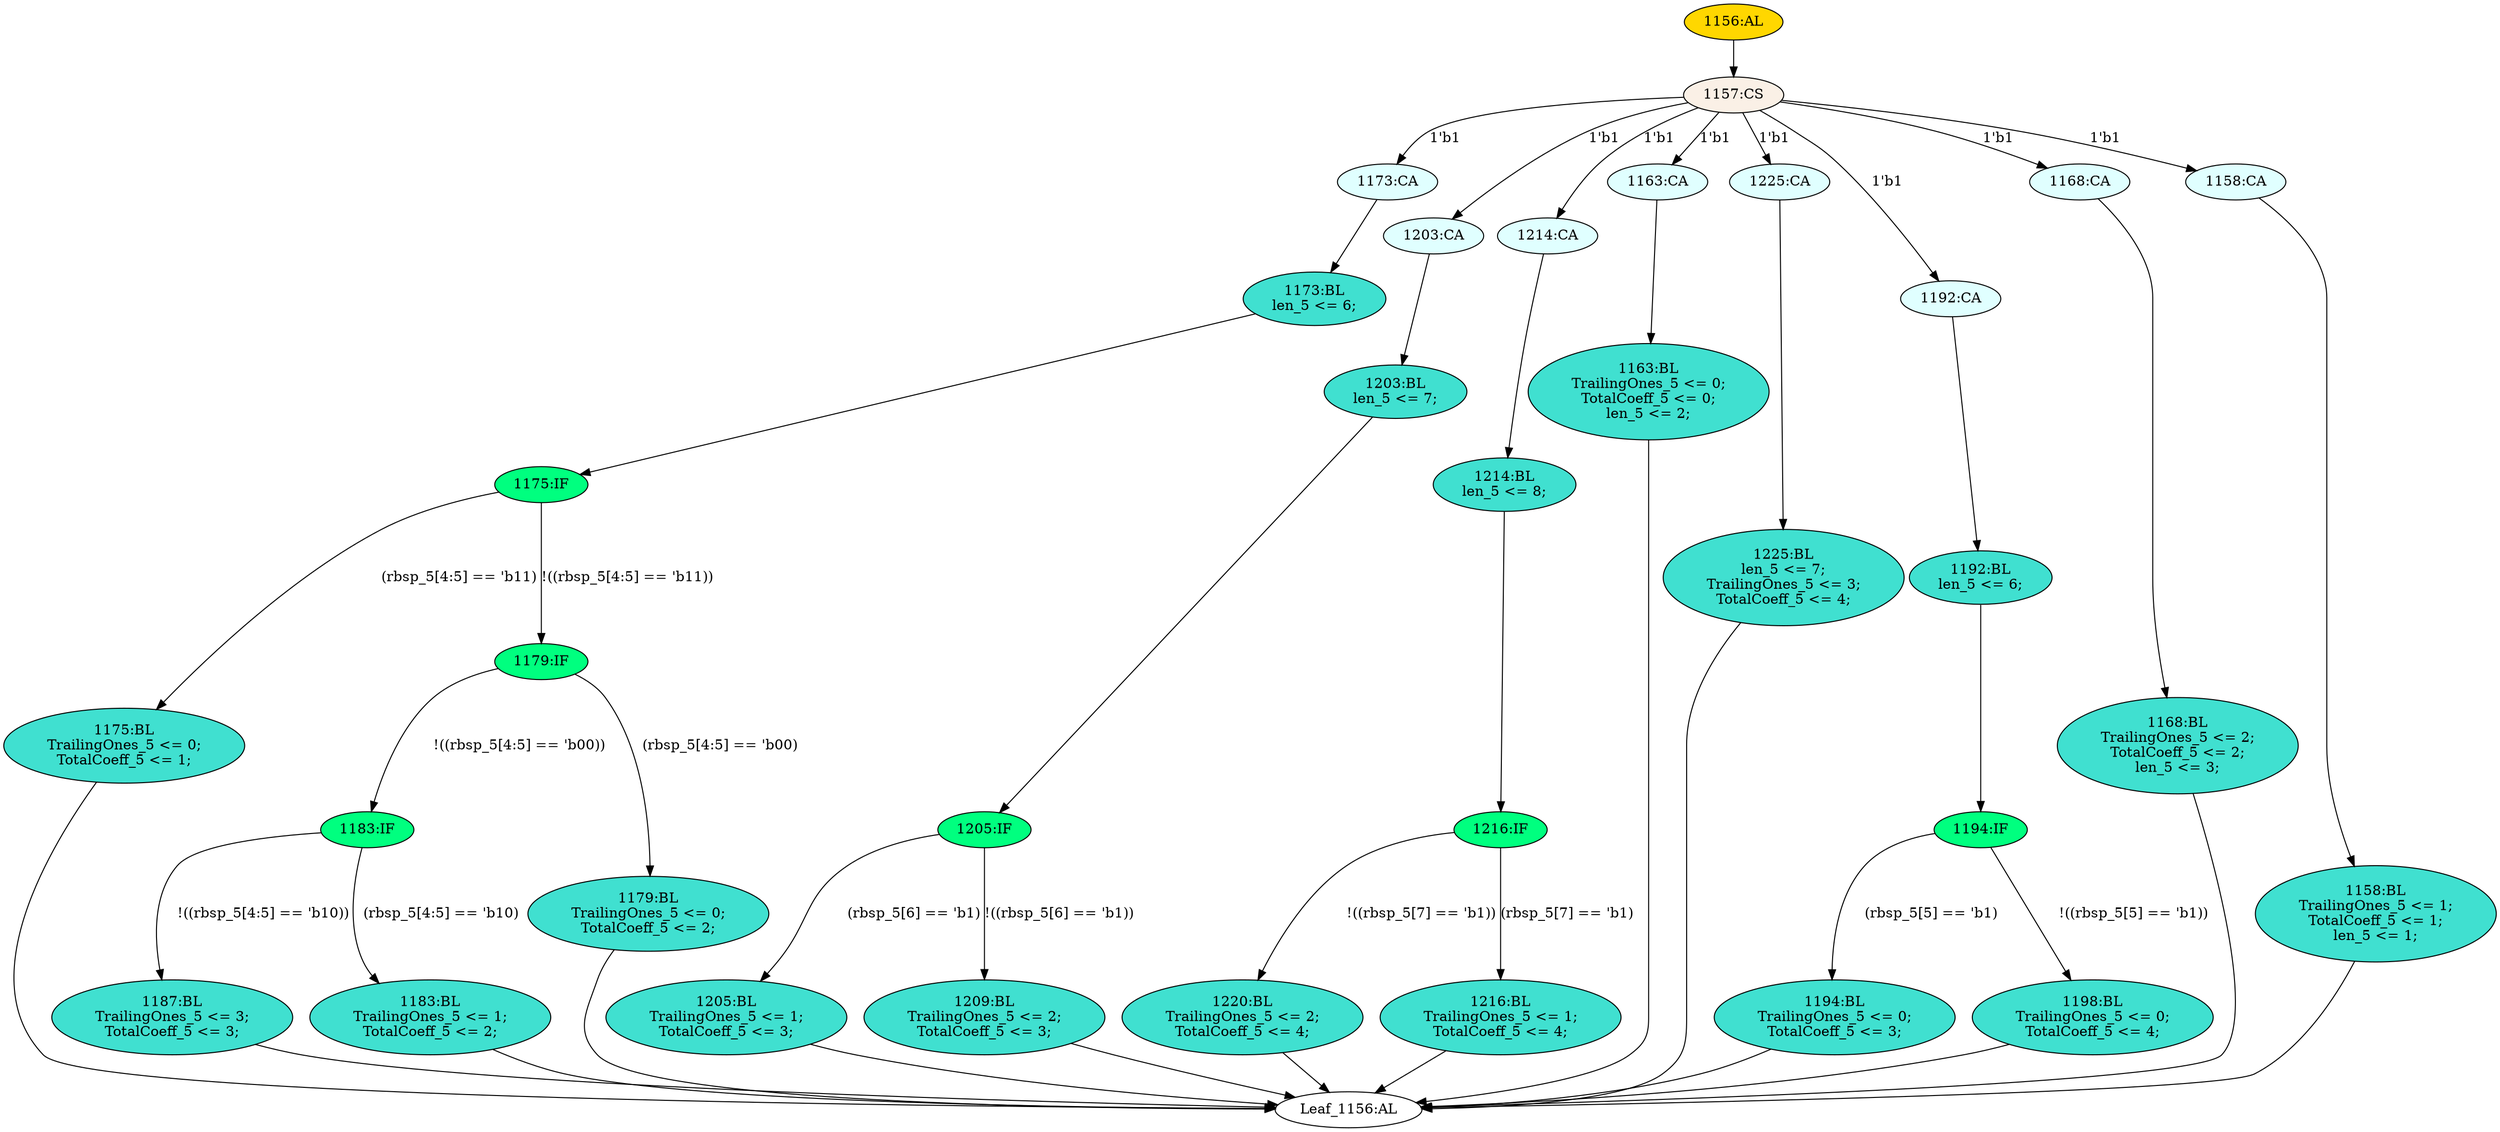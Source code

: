 strict digraph "" {
	node [label="\N"];
	"1173:CA"	 [ast="<pyverilog.vparser.ast.Case object at 0x7f204c6f4fd0>",
		fillcolor=lightcyan,
		label="1173:CA",
		statements="[]",
		style=filled,
		typ=Case];
	"1173:BL"	 [ast="<pyverilog.vparser.ast.Block object at 0x7f204ce87610>",
		fillcolor=turquoise,
		label="1173:BL
len_5 <= 6;",
		statements="[<pyverilog.vparser.ast.NonblockingSubstitution object at 0x7f204c6dd050>]",
		style=filled,
		typ=Block];
	"1173:CA" -> "1173:BL"	 [cond="[]",
		lineno=None];
	"1205:BL"	 [ast="<pyverilog.vparser.ast.Block object at 0x7f204c7222d0>",
		fillcolor=turquoise,
		label="1205:BL
TrailingOnes_5 <= 1;
TotalCoeff_5 <= 3;",
		statements="[<pyverilog.vparser.ast.NonblockingSubstitution object at 0x7f204c6e0f90>, <pyverilog.vparser.ast.NonblockingSubstitution object \
at 0x7f204c722150>]",
		style=filled,
		typ=Block];
	"Leaf_1156:AL"	 [def_var="['len_5', 'TrailingOnes_5', 'TotalCoeff_5']",
		label="Leaf_1156:AL"];
	"1205:BL" -> "Leaf_1156:AL"	 [cond="[]",
		lineno=None];
	"1156:AL"	 [ast="<pyverilog.vparser.ast.Always object at 0x7f204c722310>",
		clk_sens=False,
		fillcolor=gold,
		label="1156:AL",
		sens="['rbsp_5']",
		statements="[]",
		style=filled,
		typ=Always,
		use_var="['rbsp_5']"];
	"1157:CS"	 [ast="<pyverilog.vparser.ast.CaseStatement object at 0x7f204c722410>",
		fillcolor=linen,
		label="1157:CS",
		statements="[]",
		style=filled,
		typ=CaseStatement];
	"1156:AL" -> "1157:CS"	 [cond="[]",
		lineno=None];
	"1194:BL"	 [ast="<pyverilog.vparser.ast.Block object at 0x7f204c737b90>",
		fillcolor=turquoise,
		label="1194:BL
TrailingOnes_5 <= 0;
TotalCoeff_5 <= 3;",
		statements="[<pyverilog.vparser.ast.NonblockingSubstitution object at 0x7f204c737bd0>, <pyverilog.vparser.ast.NonblockingSubstitution object \
at 0x7f204c737d50>]",
		style=filled,
		typ=Block];
	"1194:BL" -> "Leaf_1156:AL"	 [cond="[]",
		lineno=None];
	"1203:CA"	 [ast="<pyverilog.vparser.ast.Case object at 0x7f204c745050>",
		fillcolor=lightcyan,
		label="1203:CA",
		statements="[]",
		style=filled,
		typ=Case];
	"1203:BL"	 [ast="<pyverilog.vparser.ast.Block object at 0x7f204c745150>",
		fillcolor=turquoise,
		label="1203:BL
len_5 <= 7;",
		statements="[<pyverilog.vparser.ast.NonblockingSubstitution object at 0x7f204c745190>]",
		style=filled,
		typ=Block];
	"1203:CA" -> "1203:BL"	 [cond="[]",
		lineno=None];
	"1157:CS" -> "1173:CA"	 [cond="[]",
		label="1'b1",
		lineno=1157];
	"1157:CS" -> "1203:CA"	 [cond="[]",
		label="1'b1",
		lineno=1157];
	"1214:CA"	 [ast="<pyverilog.vparser.ast.Case object at 0x7f204c745790>",
		fillcolor=lightcyan,
		label="1214:CA",
		statements="[]",
		style=filled,
		typ=Case];
	"1157:CS" -> "1214:CA"	 [cond="[]",
		label="1'b1",
		lineno=1157];
	"1163:CA"	 [ast="<pyverilog.vparser.ast.Case object at 0x7f204c722a50>",
		fillcolor=lightcyan,
		label="1163:CA",
		statements="[]",
		style=filled,
		typ=Case];
	"1157:CS" -> "1163:CA"	 [cond="[]",
		label="1'b1",
		lineno=1157];
	"1225:CA"	 [ast="<pyverilog.vparser.ast.Case object at 0x7f204c73b250>",
		fillcolor=lightcyan,
		label="1225:CA",
		statements="[]",
		style=filled,
		typ=Case];
	"1157:CS" -> "1225:CA"	 [cond="[]",
		label="1'b1",
		lineno=1157];
	"1192:CA"	 [ast="<pyverilog.vparser.ast.Case object at 0x7f204c737590>",
		fillcolor=lightcyan,
		label="1192:CA",
		statements="[]",
		style=filled,
		typ=Case];
	"1157:CS" -> "1192:CA"	 [cond="[]",
		label="1'b1",
		lineno=1157];
	"1168:CA"	 [ast="<pyverilog.vparser.ast.Case object at 0x7f204c722fd0>",
		fillcolor=lightcyan,
		label="1168:CA",
		statements="[]",
		style=filled,
		typ=Case];
	"1157:CS" -> "1168:CA"	 [cond="[]",
		label="1'b1",
		lineno=1157];
	"1158:CA"	 [ast="<pyverilog.vparser.ast.Case object at 0x7f204c7224d0>",
		fillcolor=lightcyan,
		label="1158:CA",
		statements="[]",
		style=filled,
		typ=Case];
	"1157:CS" -> "1158:CA"	 [cond="[]",
		label="1'b1",
		lineno=1157];
	"1209:BL"	 [ast="<pyverilog.vparser.ast.Block object at 0x7f204c745310>",
		fillcolor=turquoise,
		label="1209:BL
TrailingOnes_5 <= 2;
TotalCoeff_5 <= 3;",
		statements="[<pyverilog.vparser.ast.NonblockingSubstitution object at 0x7f204c745350>, <pyverilog.vparser.ast.NonblockingSubstitution object \
at 0x7f204c7454d0>]",
		style=filled,
		typ=Block];
	"1209:BL" -> "Leaf_1156:AL"	 [cond="[]",
		lineno=None];
	"1187:BL"	 [ast="<pyverilog.vparser.ast.Block object at 0x7f204c6ddd90>",
		fillcolor=turquoise,
		label="1187:BL
TrailingOnes_5 <= 3;
TotalCoeff_5 <= 3;",
		statements="[<pyverilog.vparser.ast.NonblockingSubstitution object at 0x7f204c6dddd0>, <pyverilog.vparser.ast.NonblockingSubstitution object \
at 0x7f204c6ddf50>]",
		style=filled,
		typ=Block];
	"1187:BL" -> "Leaf_1156:AL"	 [cond="[]",
		lineno=None];
	"1220:BL"	 [ast="<pyverilog.vparser.ast.Block object at 0x7f204c745a50>",
		fillcolor=turquoise,
		label="1220:BL
TrailingOnes_5 <= 2;
TotalCoeff_5 <= 4;",
		statements="[<pyverilog.vparser.ast.NonblockingSubstitution object at 0x7f204c745a90>, <pyverilog.vparser.ast.NonblockingSubstitution object \
at 0x7f204c745c10>]",
		style=filled,
		typ=Block];
	"1220:BL" -> "Leaf_1156:AL"	 [cond="[]",
		lineno=None];
	"1163:BL"	 [ast="<pyverilog.vparser.ast.Block object at 0x7f204c722b50>",
		fillcolor=turquoise,
		label="1163:BL
TrailingOnes_5 <= 0;
TotalCoeff_5 <= 0;
len_5 <= 2;",
		statements="[<pyverilog.vparser.ast.NonblockingSubstitution object at 0x7f204c722b90>, <pyverilog.vparser.ast.NonblockingSubstitution object \
at 0x7f204c722d10>, <pyverilog.vparser.ast.NonblockingSubstitution object at 0x7f204c722e90>]",
		style=filled,
		typ=Block];
	"1163:BL" -> "Leaf_1156:AL"	 [cond="[]",
		lineno=None];
	"1183:IF"	 [ast="<pyverilog.vparser.ast.IfStatement object at 0x7f204c6ddd50>",
		fillcolor=springgreen,
		label="1183:IF",
		statements="[]",
		style=filled,
		typ=IfStatement];
	"1183:IF" -> "1187:BL"	 [cond="['rbsp_5']",
		label="!((rbsp_5[4:5] == 'b10))",
		lineno=1183];
	"1183:BL"	 [ast="<pyverilog.vparser.ast.Block object at 0x7f204c6e0150>",
		fillcolor=turquoise,
		label="1183:BL
TrailingOnes_5 <= 1;
TotalCoeff_5 <= 2;",
		statements="[<pyverilog.vparser.ast.NonblockingSubstitution object at 0x7f204c6e0190>, <pyverilog.vparser.ast.NonblockingSubstitution object \
at 0x7f204c6e0310>]",
		style=filled,
		typ=Block];
	"1183:IF" -> "1183:BL"	 [cond="['rbsp_5']",
		label="(rbsp_5[4:5] == 'b10)",
		lineno=1183];
	"1214:BL"	 [ast="<pyverilog.vparser.ast.Block object at 0x7f204c745890>",
		fillcolor=turquoise,
		label="1214:BL
len_5 <= 8;",
		statements="[<pyverilog.vparser.ast.NonblockingSubstitution object at 0x7f204c7458d0>]",
		style=filled,
		typ=Block];
	"1214:CA" -> "1214:BL"	 [cond="[]",
		lineno=None];
	"1175:BL"	 [ast="<pyverilog.vparser.ast.Block object at 0x7f204c6e0ad0>",
		fillcolor=turquoise,
		label="1175:BL
TrailingOnes_5 <= 0;
TotalCoeff_5 <= 1;",
		statements="[<pyverilog.vparser.ast.NonblockingSubstitution object at 0x7f204c6e0b10>, <pyverilog.vparser.ast.NonblockingSubstitution object \
at 0x7f204c6e0c90>]",
		style=filled,
		typ=Block];
	"1175:BL" -> "Leaf_1156:AL"	 [cond="[]",
		lineno=None];
	"1168:BL"	 [ast="<pyverilog.vparser.ast.Block object at 0x7f204c737110>",
		fillcolor=turquoise,
		label="1168:BL
TrailingOnes_5 <= 2;
TotalCoeff_5 <= 2;
len_5 <= 3;",
		statements="[<pyverilog.vparser.ast.NonblockingSubstitution object at 0x7f204c737150>, <pyverilog.vparser.ast.NonblockingSubstitution object \
at 0x7f204c7372d0>, <pyverilog.vparser.ast.NonblockingSubstitution object at 0x7f204c737450>]",
		style=filled,
		typ=Block];
	"1168:BL" -> "Leaf_1156:AL"	 [cond="[]",
		lineno=None];
	"1179:IF"	 [ast="<pyverilog.vparser.ast.IfStatement object at 0x7f204c6ddd10>",
		fillcolor=springgreen,
		label="1179:IF",
		statements="[]",
		style=filled,
		typ=IfStatement];
	"1179:IF" -> "1183:IF"	 [cond="['rbsp_5']",
		label="!((rbsp_5[4:5] == 'b00))",
		lineno=1179];
	"1179:BL"	 [ast="<pyverilog.vparser.ast.Block object at 0x7f204c6e0610>",
		fillcolor=turquoise,
		label="1179:BL
TrailingOnes_5 <= 0;
TotalCoeff_5 <= 2;",
		statements="[<pyverilog.vparser.ast.NonblockingSubstitution object at 0x7f204c6e0650>, <pyverilog.vparser.ast.NonblockingSubstitution object \
at 0x7f204c6e07d0>]",
		style=filled,
		typ=Block];
	"1179:IF" -> "1179:BL"	 [cond="['rbsp_5']",
		label="(rbsp_5[4:5] == 'b00)",
		lineno=1179];
	"1163:CA" -> "1163:BL"	 [cond="[]",
		lineno=None];
	"1225:BL"	 [ast="<pyverilog.vparser.ast.Block object at 0x7f204c73b290>",
		fillcolor=turquoise,
		label="1225:BL
len_5 <= 7;
TrailingOnes_5 <= 3;
TotalCoeff_5 <= 4;",
		statements="[<pyverilog.vparser.ast.NonblockingSubstitution object at 0x7f204c73b2d0>, <pyverilog.vparser.ast.NonblockingSubstitution object \
at 0x7f204c73b410>, <pyverilog.vparser.ast.NonblockingSubstitution object at 0x7f204c73b590>]",
		style=filled,
		typ=Block];
	"1225:CA" -> "1225:BL"	 [cond="[]",
		lineno=None];
	"1205:IF"	 [ast="<pyverilog.vparser.ast.IfStatement object at 0x7f204c7452d0>",
		fillcolor=springgreen,
		label="1205:IF",
		statements="[]",
		style=filled,
		typ=IfStatement];
	"1205:IF" -> "1205:BL"	 [cond="['rbsp_5']",
		label="(rbsp_5[6] == 'b1)",
		lineno=1205];
	"1205:IF" -> "1209:BL"	 [cond="['rbsp_5']",
		label="!((rbsp_5[6] == 'b1))",
		lineno=1205];
	"1192:BL"	 [ast="<pyverilog.vparser.ast.Block object at 0x7f204c737690>",
		fillcolor=turquoise,
		label="1192:BL
len_5 <= 6;",
		statements="[<pyverilog.vparser.ast.NonblockingSubstitution object at 0x7f204c7376d0>]",
		style=filled,
		typ=Block];
	"1192:CA" -> "1192:BL"	 [cond="[]",
		lineno=None];
	"1198:BL"	 [ast="<pyverilog.vparser.ast.Block object at 0x7f204c737850>",
		fillcolor=turquoise,
		label="1198:BL
TrailingOnes_5 <= 0;
TotalCoeff_5 <= 4;",
		statements="[<pyverilog.vparser.ast.NonblockingSubstitution object at 0x7f204c737890>, <pyverilog.vparser.ast.NonblockingSubstitution object \
at 0x7f204c737a10>]",
		style=filled,
		typ=Block];
	"1198:BL" -> "Leaf_1156:AL"	 [cond="[]",
		lineno=None];
	"1194:IF"	 [ast="<pyverilog.vparser.ast.IfStatement object at 0x7f204c737810>",
		fillcolor=springgreen,
		label="1194:IF",
		statements="[]",
		style=filled,
		typ=IfStatement];
	"1192:BL" -> "1194:IF"	 [cond="[]",
		lineno=None];
	"1203:BL" -> "1205:IF"	 [cond="[]",
		lineno=None];
	"1183:BL" -> "Leaf_1156:AL"	 [cond="[]",
		lineno=None];
	"1216:BL"	 [ast="<pyverilog.vparser.ast.Block object at 0x7f204c745d90>",
		fillcolor=turquoise,
		label="1216:BL
TrailingOnes_5 <= 1;
TotalCoeff_5 <= 4;",
		statements="[<pyverilog.vparser.ast.NonblockingSubstitution object at 0x7f204c745dd0>, <pyverilog.vparser.ast.NonblockingSubstitution object \
at 0x7f204c745f50>]",
		style=filled,
		typ=Block];
	"1216:BL" -> "Leaf_1156:AL"	 [cond="[]",
		lineno=None];
	"1175:IF"	 [ast="<pyverilog.vparser.ast.IfStatement object at 0x7f204c6ddc90>",
		fillcolor=springgreen,
		label="1175:IF",
		statements="[]",
		style=filled,
		typ=IfStatement];
	"1175:IF" -> "1175:BL"	 [cond="['rbsp_5']",
		label="(rbsp_5[4:5] == 'b11)",
		lineno=1175];
	"1175:IF" -> "1179:IF"	 [cond="['rbsp_5']",
		label="!((rbsp_5[4:5] == 'b11))",
		lineno=1175];
	"1179:BL" -> "Leaf_1156:AL"	 [cond="[]",
		lineno=None];
	"1173:BL" -> "1175:IF"	 [cond="[]",
		lineno=None];
	"1194:IF" -> "1194:BL"	 [cond="['rbsp_5']",
		label="(rbsp_5[5] == 'b1)",
		lineno=1194];
	"1194:IF" -> "1198:BL"	 [cond="['rbsp_5']",
		label="!((rbsp_5[5] == 'b1))",
		lineno=1194];
	"1225:BL" -> "Leaf_1156:AL"	 [cond="[]",
		lineno=None];
	"1168:CA" -> "1168:BL"	 [cond="[]",
		lineno=None];
	"1158:BL"	 [ast="<pyverilog.vparser.ast.Block object at 0x7f204c7225d0>",
		fillcolor=turquoise,
		label="1158:BL
TrailingOnes_5 <= 1;
TotalCoeff_5 <= 1;
len_5 <= 1;",
		statements="[<pyverilog.vparser.ast.NonblockingSubstitution object at 0x7f204c722610>, <pyverilog.vparser.ast.NonblockingSubstitution object \
at 0x7f204c722790>, <pyverilog.vparser.ast.NonblockingSubstitution object at 0x7f204c722910>]",
		style=filled,
		typ=Block];
	"1158:BL" -> "Leaf_1156:AL"	 [cond="[]",
		lineno=None];
	"1216:IF"	 [ast="<pyverilog.vparser.ast.IfStatement object at 0x7f204c745a10>",
		fillcolor=springgreen,
		label="1216:IF",
		statements="[]",
		style=filled,
		typ=IfStatement];
	"1216:IF" -> "1220:BL"	 [cond="['rbsp_5']",
		label="!((rbsp_5[7] == 'b1))",
		lineno=1216];
	"1216:IF" -> "1216:BL"	 [cond="['rbsp_5']",
		label="(rbsp_5[7] == 'b1)",
		lineno=1216];
	"1158:CA" -> "1158:BL"	 [cond="[]",
		lineno=None];
	"1214:BL" -> "1216:IF"	 [cond="[]",
		lineno=None];
}
